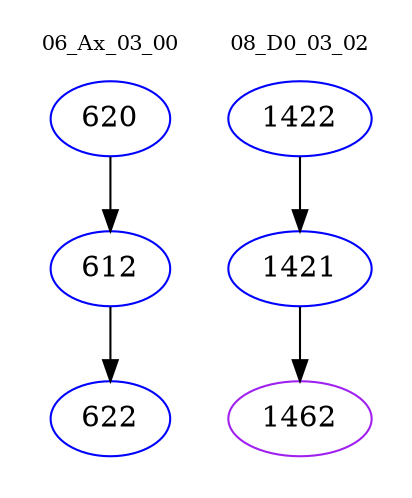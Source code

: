 digraph{
subgraph cluster_0 {
color = white
label = "06_Ax_03_00";
fontsize=10;
T0_620 [label="620", color="blue"]
T0_620 -> T0_612 [color="black"]
T0_612 [label="612", color="blue"]
T0_612 -> T0_622 [color="black"]
T0_622 [label="622", color="blue"]
}
subgraph cluster_1 {
color = white
label = "08_D0_03_02";
fontsize=10;
T1_1422 [label="1422", color="blue"]
T1_1422 -> T1_1421 [color="black"]
T1_1421 [label="1421", color="blue"]
T1_1421 -> T1_1462 [color="black"]
T1_1462 [label="1462", color="purple"]
}
}
